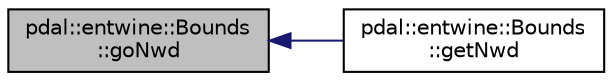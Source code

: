 digraph "pdal::entwine::Bounds::goNwd"
{
  edge [fontname="Helvetica",fontsize="10",labelfontname="Helvetica",labelfontsize="10"];
  node [fontname="Helvetica",fontsize="10",shape=record];
  rankdir="LR";
  Node1 [label="pdal::entwine::Bounds\l::goNwd",height=0.2,width=0.4,color="black", fillcolor="grey75", style="filled", fontcolor="black"];
  Node1 -> Node2 [dir="back",color="midnightblue",fontsize="10",style="solid",fontname="Helvetica"];
  Node2 [label="pdal::entwine::Bounds\l::getNwd",height=0.2,width=0.4,color="black", fillcolor="white", style="filled",URL="$classpdal_1_1entwine_1_1Bounds.html#a6025cb148650f9fbcaece5f142fc1c7a"];
}
